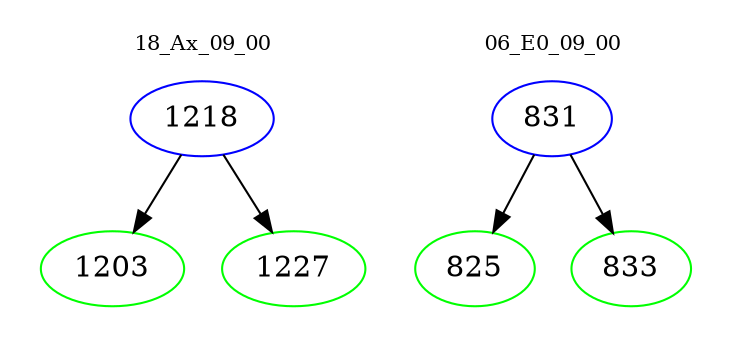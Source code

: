 digraph{
subgraph cluster_0 {
color = white
label = "18_Ax_09_00";
fontsize=10;
T0_1218 [label="1218", color="blue"]
T0_1218 -> T0_1203 [color="black"]
T0_1203 [label="1203", color="green"]
T0_1218 -> T0_1227 [color="black"]
T0_1227 [label="1227", color="green"]
}
subgraph cluster_1 {
color = white
label = "06_E0_09_00";
fontsize=10;
T1_831 [label="831", color="blue"]
T1_831 -> T1_825 [color="black"]
T1_825 [label="825", color="green"]
T1_831 -> T1_833 [color="black"]
T1_833 [label="833", color="green"]
}
}
